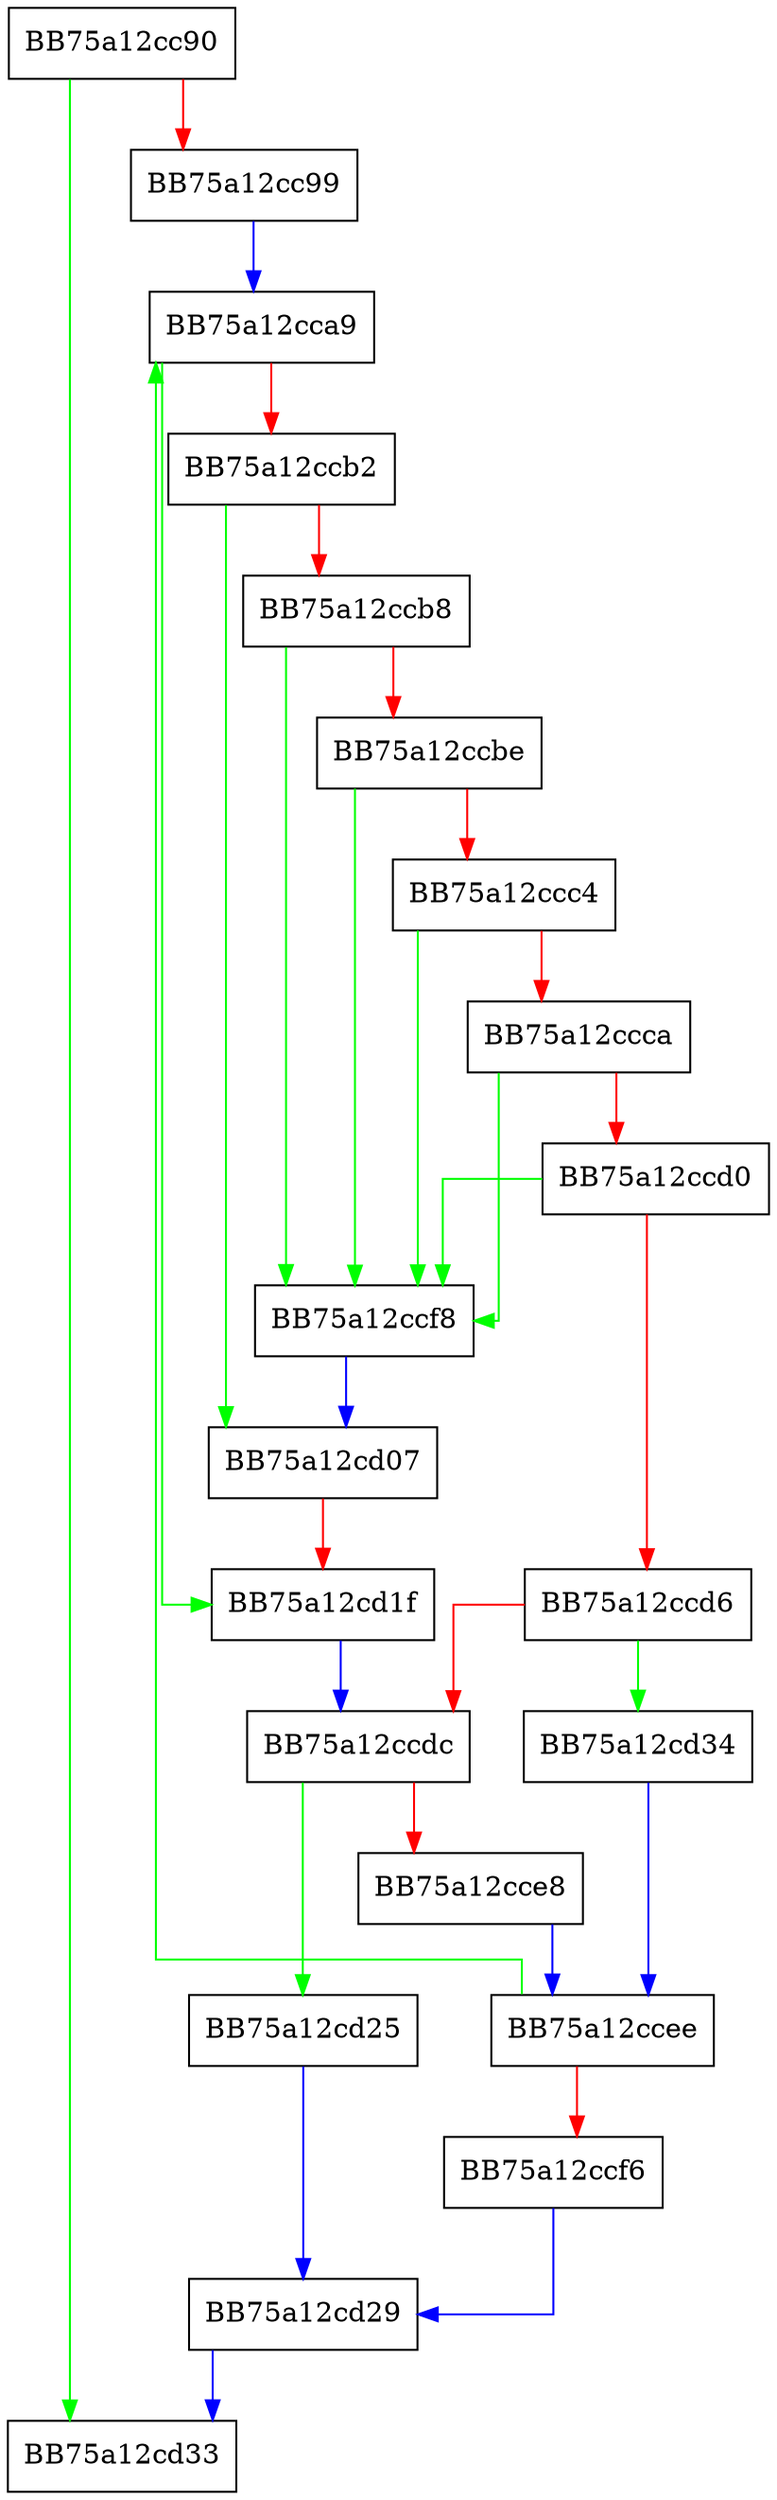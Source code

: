 digraph fixup_pointers {
  node [shape="box"];
  graph [splines=ortho];
  BB75a12cc90 -> BB75a12cd33 [color="green"];
  BB75a12cc90 -> BB75a12cc99 [color="red"];
  BB75a12cc99 -> BB75a12cca9 [color="blue"];
  BB75a12cca9 -> BB75a12cd1f [color="green"];
  BB75a12cca9 -> BB75a12ccb2 [color="red"];
  BB75a12ccb2 -> BB75a12cd07 [color="green"];
  BB75a12ccb2 -> BB75a12ccb8 [color="red"];
  BB75a12ccb8 -> BB75a12ccf8 [color="green"];
  BB75a12ccb8 -> BB75a12ccbe [color="red"];
  BB75a12ccbe -> BB75a12ccf8 [color="green"];
  BB75a12ccbe -> BB75a12ccc4 [color="red"];
  BB75a12ccc4 -> BB75a12ccf8 [color="green"];
  BB75a12ccc4 -> BB75a12ccca [color="red"];
  BB75a12ccca -> BB75a12ccf8 [color="green"];
  BB75a12ccca -> BB75a12ccd0 [color="red"];
  BB75a12ccd0 -> BB75a12ccf8 [color="green"];
  BB75a12ccd0 -> BB75a12ccd6 [color="red"];
  BB75a12ccd6 -> BB75a12cd34 [color="green"];
  BB75a12ccd6 -> BB75a12ccdc [color="red"];
  BB75a12ccdc -> BB75a12cd25 [color="green"];
  BB75a12ccdc -> BB75a12cce8 [color="red"];
  BB75a12cce8 -> BB75a12ccee [color="blue"];
  BB75a12ccee -> BB75a12cca9 [color="green"];
  BB75a12ccee -> BB75a12ccf6 [color="red"];
  BB75a12ccf6 -> BB75a12cd29 [color="blue"];
  BB75a12ccf8 -> BB75a12cd07 [color="blue"];
  BB75a12cd07 -> BB75a12cd1f [color="red"];
  BB75a12cd1f -> BB75a12ccdc [color="blue"];
  BB75a12cd25 -> BB75a12cd29 [color="blue"];
  BB75a12cd29 -> BB75a12cd33 [color="blue"];
  BB75a12cd34 -> BB75a12ccee [color="blue"];
}